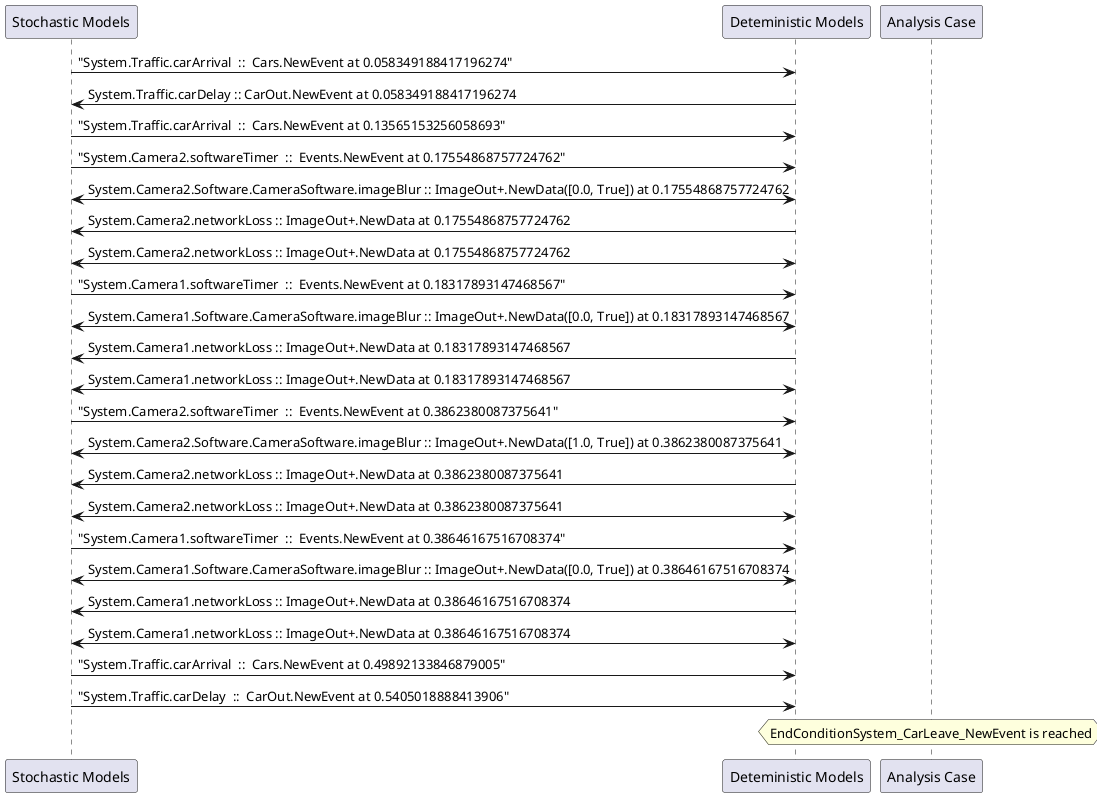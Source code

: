 
	@startuml
	participant "Stochastic Models" as stochmodel
	participant "Deteministic Models" as detmodel
	participant "Analysis Case" as analysis
	{21507_stop} stochmodel -> detmodel : "System.Traffic.carArrival  ::  Cars.NewEvent at 0.058349188417196274"
{21515_start} detmodel -> stochmodel : System.Traffic.carDelay :: CarOut.NewEvent at 0.058349188417196274
{21508_stop} stochmodel -> detmodel : "System.Traffic.carArrival  ::  Cars.NewEvent at 0.13565153256058693"
{21492_stop} stochmodel -> detmodel : "System.Camera2.softwareTimer  ::  Events.NewEvent at 0.17554868757724762"
detmodel <-> stochmodel : System.Camera2.Software.CameraSoftware.imageBlur :: ImageOut+.NewData([0.0, True]) at 0.17554868757724762
detmodel -> stochmodel : System.Camera2.networkLoss :: ImageOut+.NewData at 0.17554868757724762
detmodel <-> stochmodel : System.Camera2.networkLoss :: ImageOut+.NewData at 0.17554868757724762
{21476_stop} stochmodel -> detmodel : "System.Camera1.softwareTimer  ::  Events.NewEvent at 0.18317893147468567"
detmodel <-> stochmodel : System.Camera1.Software.CameraSoftware.imageBlur :: ImageOut+.NewData([0.0, True]) at 0.18317893147468567
detmodel -> stochmodel : System.Camera1.networkLoss :: ImageOut+.NewData at 0.18317893147468567
detmodel <-> stochmodel : System.Camera1.networkLoss :: ImageOut+.NewData at 0.18317893147468567
{21493_stop} stochmodel -> detmodel : "System.Camera2.softwareTimer  ::  Events.NewEvent at 0.3862380087375641"
detmodel <-> stochmodel : System.Camera2.Software.CameraSoftware.imageBlur :: ImageOut+.NewData([1.0, True]) at 0.3862380087375641
detmodel -> stochmodel : System.Camera2.networkLoss :: ImageOut+.NewData at 0.3862380087375641
detmodel <-> stochmodel : System.Camera2.networkLoss :: ImageOut+.NewData at 0.3862380087375641
{21477_stop} stochmodel -> detmodel : "System.Camera1.softwareTimer  ::  Events.NewEvent at 0.38646167516708374"
detmodel <-> stochmodel : System.Camera1.Software.CameraSoftware.imageBlur :: ImageOut+.NewData([0.0, True]) at 0.38646167516708374
detmodel -> stochmodel : System.Camera1.networkLoss :: ImageOut+.NewData at 0.38646167516708374
detmodel <-> stochmodel : System.Camera1.networkLoss :: ImageOut+.NewData at 0.38646167516708374
{21509_stop} stochmodel -> detmodel : "System.Traffic.carArrival  ::  Cars.NewEvent at 0.49892133846879005"
{21515_stop} stochmodel -> detmodel : "System.Traffic.carDelay  ::  CarOut.NewEvent at 0.5405018888413906"
{21515_start} <-> {21515_stop} : delay
hnote over analysis 
EndConditionSystem_CarLeave_NewEvent is reached
endnote
@enduml
